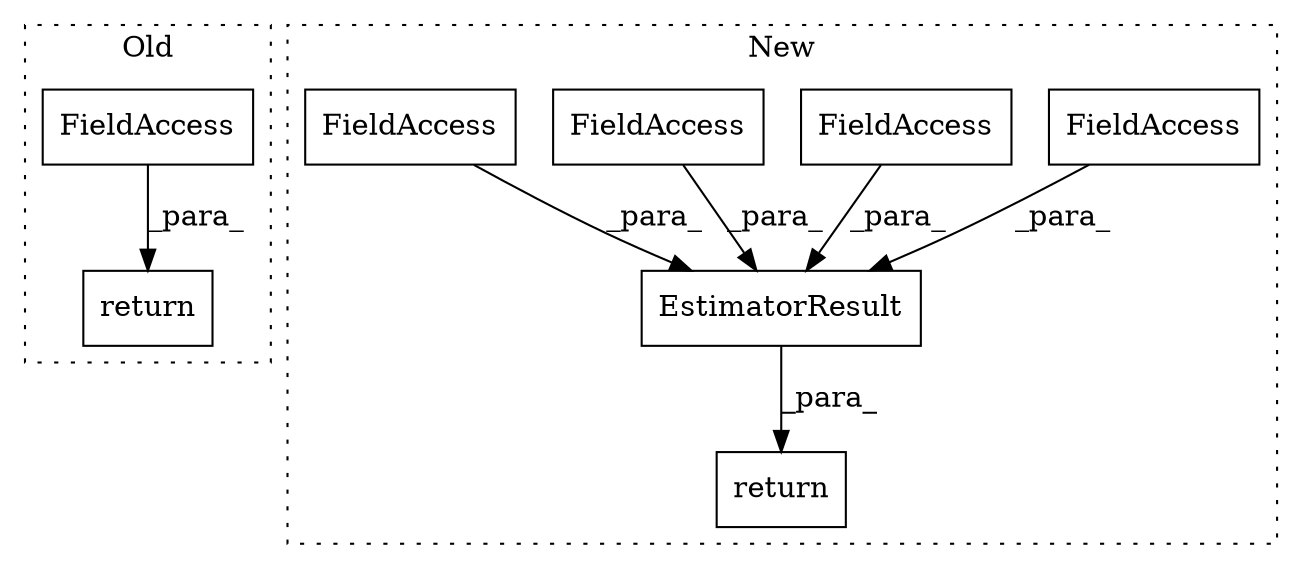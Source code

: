 digraph G {
subgraph cluster0 {
1 [label="return" a="41" s="2357" l="7" shape="box"];
3 [label="FieldAccess" a="22" s="2364" l="12" shape="box"];
label = "Old";
style="dotted";
}
subgraph cluster1 {
2 [label="EstimatorResult" a="32" s="5780,5856" l="16,1" shape="box"];
4 [label="FieldAccess" a="22" s="5796" l="15" shape="box"];
5 [label="FieldAccess" a="22" s="5828" l="14" shape="box"];
6 [label="FieldAccess" a="22" s="5812" l="15" shape="box"];
7 [label="FieldAccess" a="22" s="5843" l="13" shape="box"];
8 [label="return" a="41" s="5773" l="7" shape="box"];
label = "New";
style="dotted";
}
2 -> 8 [label="_para_"];
3 -> 1 [label="_para_"];
4 -> 2 [label="_para_"];
5 -> 2 [label="_para_"];
6 -> 2 [label="_para_"];
7 -> 2 [label="_para_"];
}